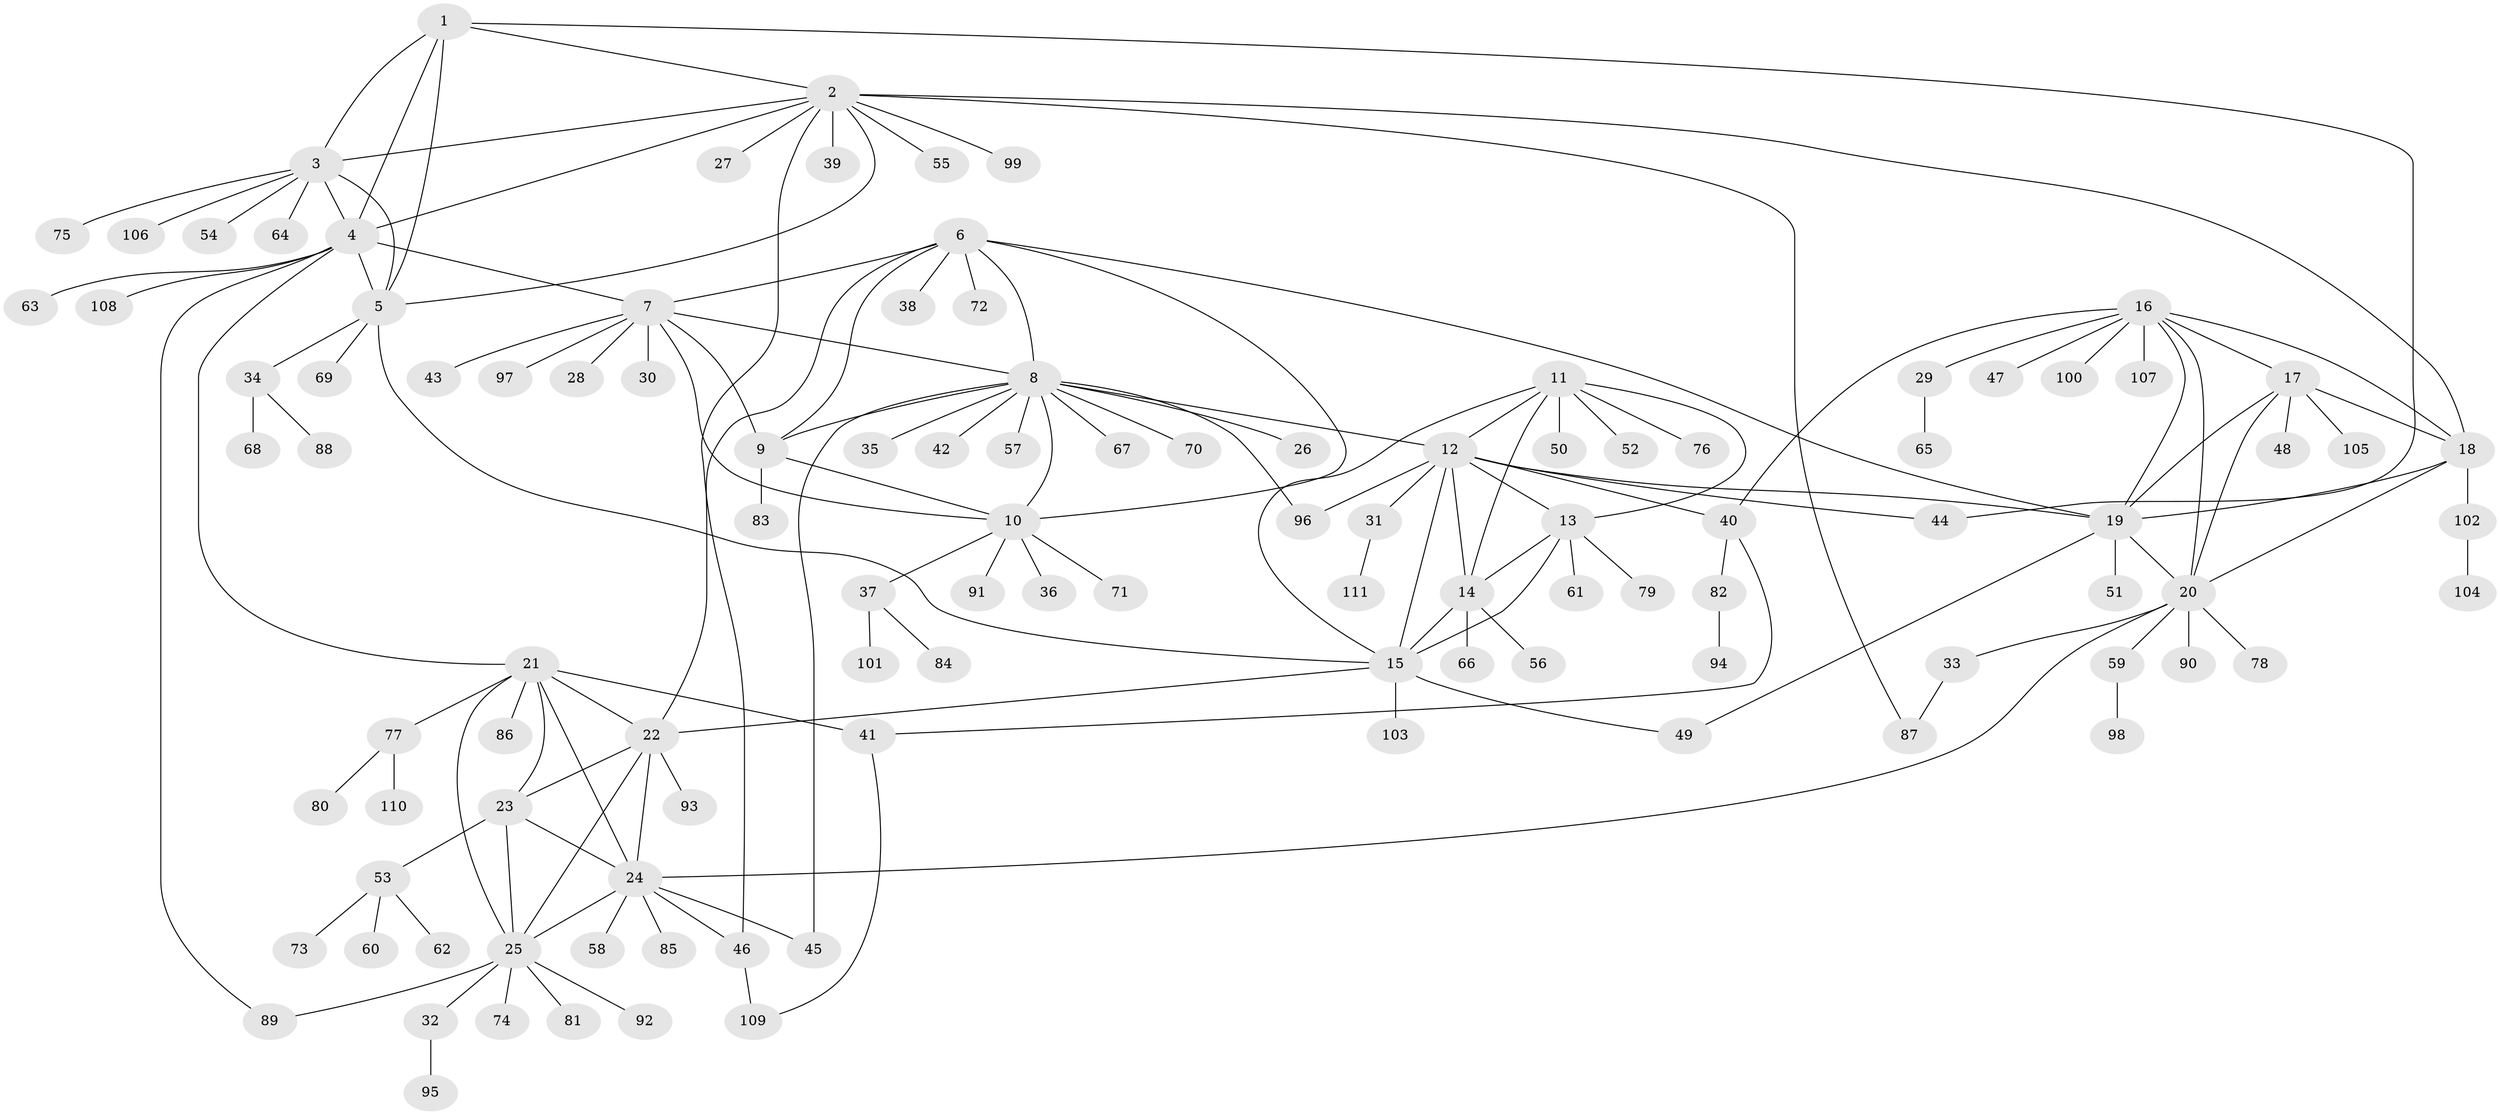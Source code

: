 // coarse degree distribution, {7: 0.047619047619047616, 9: 0.047619047619047616, 6: 0.047619047619047616, 8: 0.023809523809523808, 12: 0.011904761904761904, 5: 0.03571428571428571, 11: 0.011904761904761904, 13: 0.011904761904761904, 10: 0.011904761904761904, 1: 0.6309523809523809, 2: 0.09523809523809523, 3: 0.023809523809523808}
// Generated by graph-tools (version 1.1) at 2025/42/03/06/25 10:42:15]
// undirected, 111 vertices, 156 edges
graph export_dot {
graph [start="1"]
  node [color=gray90,style=filled];
  1;
  2;
  3;
  4;
  5;
  6;
  7;
  8;
  9;
  10;
  11;
  12;
  13;
  14;
  15;
  16;
  17;
  18;
  19;
  20;
  21;
  22;
  23;
  24;
  25;
  26;
  27;
  28;
  29;
  30;
  31;
  32;
  33;
  34;
  35;
  36;
  37;
  38;
  39;
  40;
  41;
  42;
  43;
  44;
  45;
  46;
  47;
  48;
  49;
  50;
  51;
  52;
  53;
  54;
  55;
  56;
  57;
  58;
  59;
  60;
  61;
  62;
  63;
  64;
  65;
  66;
  67;
  68;
  69;
  70;
  71;
  72;
  73;
  74;
  75;
  76;
  77;
  78;
  79;
  80;
  81;
  82;
  83;
  84;
  85;
  86;
  87;
  88;
  89;
  90;
  91;
  92;
  93;
  94;
  95;
  96;
  97;
  98;
  99;
  100;
  101;
  102;
  103;
  104;
  105;
  106;
  107;
  108;
  109;
  110;
  111;
  1 -- 2;
  1 -- 3;
  1 -- 4;
  1 -- 5;
  1 -- 44;
  2 -- 3;
  2 -- 4;
  2 -- 5;
  2 -- 18;
  2 -- 27;
  2 -- 39;
  2 -- 46;
  2 -- 55;
  2 -- 87;
  2 -- 99;
  3 -- 4;
  3 -- 5;
  3 -- 54;
  3 -- 64;
  3 -- 75;
  3 -- 106;
  4 -- 5;
  4 -- 7;
  4 -- 21;
  4 -- 63;
  4 -- 89;
  4 -- 108;
  5 -- 15;
  5 -- 34;
  5 -- 69;
  6 -- 7;
  6 -- 8;
  6 -- 9;
  6 -- 10;
  6 -- 19;
  6 -- 22;
  6 -- 38;
  6 -- 72;
  7 -- 8;
  7 -- 9;
  7 -- 10;
  7 -- 28;
  7 -- 30;
  7 -- 43;
  7 -- 97;
  8 -- 9;
  8 -- 10;
  8 -- 12;
  8 -- 26;
  8 -- 35;
  8 -- 42;
  8 -- 45;
  8 -- 57;
  8 -- 67;
  8 -- 70;
  8 -- 96;
  9 -- 10;
  9 -- 83;
  10 -- 36;
  10 -- 37;
  10 -- 71;
  10 -- 91;
  11 -- 12;
  11 -- 13;
  11 -- 14;
  11 -- 15;
  11 -- 50;
  11 -- 52;
  11 -- 76;
  12 -- 13;
  12 -- 14;
  12 -- 15;
  12 -- 19;
  12 -- 31;
  12 -- 40;
  12 -- 44;
  12 -- 96;
  13 -- 14;
  13 -- 15;
  13 -- 61;
  13 -- 79;
  14 -- 15;
  14 -- 56;
  14 -- 66;
  15 -- 22;
  15 -- 49;
  15 -- 103;
  16 -- 17;
  16 -- 18;
  16 -- 19;
  16 -- 20;
  16 -- 29;
  16 -- 40;
  16 -- 47;
  16 -- 100;
  16 -- 107;
  17 -- 18;
  17 -- 19;
  17 -- 20;
  17 -- 48;
  17 -- 105;
  18 -- 19;
  18 -- 20;
  18 -- 102;
  19 -- 20;
  19 -- 49;
  19 -- 51;
  20 -- 24;
  20 -- 33;
  20 -- 59;
  20 -- 78;
  20 -- 90;
  21 -- 22;
  21 -- 23;
  21 -- 24;
  21 -- 25;
  21 -- 41;
  21 -- 77;
  21 -- 86;
  22 -- 23;
  22 -- 24;
  22 -- 25;
  22 -- 93;
  23 -- 24;
  23 -- 25;
  23 -- 53;
  24 -- 25;
  24 -- 45;
  24 -- 46;
  24 -- 58;
  24 -- 85;
  25 -- 32;
  25 -- 74;
  25 -- 81;
  25 -- 89;
  25 -- 92;
  29 -- 65;
  31 -- 111;
  32 -- 95;
  33 -- 87;
  34 -- 68;
  34 -- 88;
  37 -- 84;
  37 -- 101;
  40 -- 41;
  40 -- 82;
  41 -- 109;
  46 -- 109;
  53 -- 60;
  53 -- 62;
  53 -- 73;
  59 -- 98;
  77 -- 80;
  77 -- 110;
  82 -- 94;
  102 -- 104;
}

